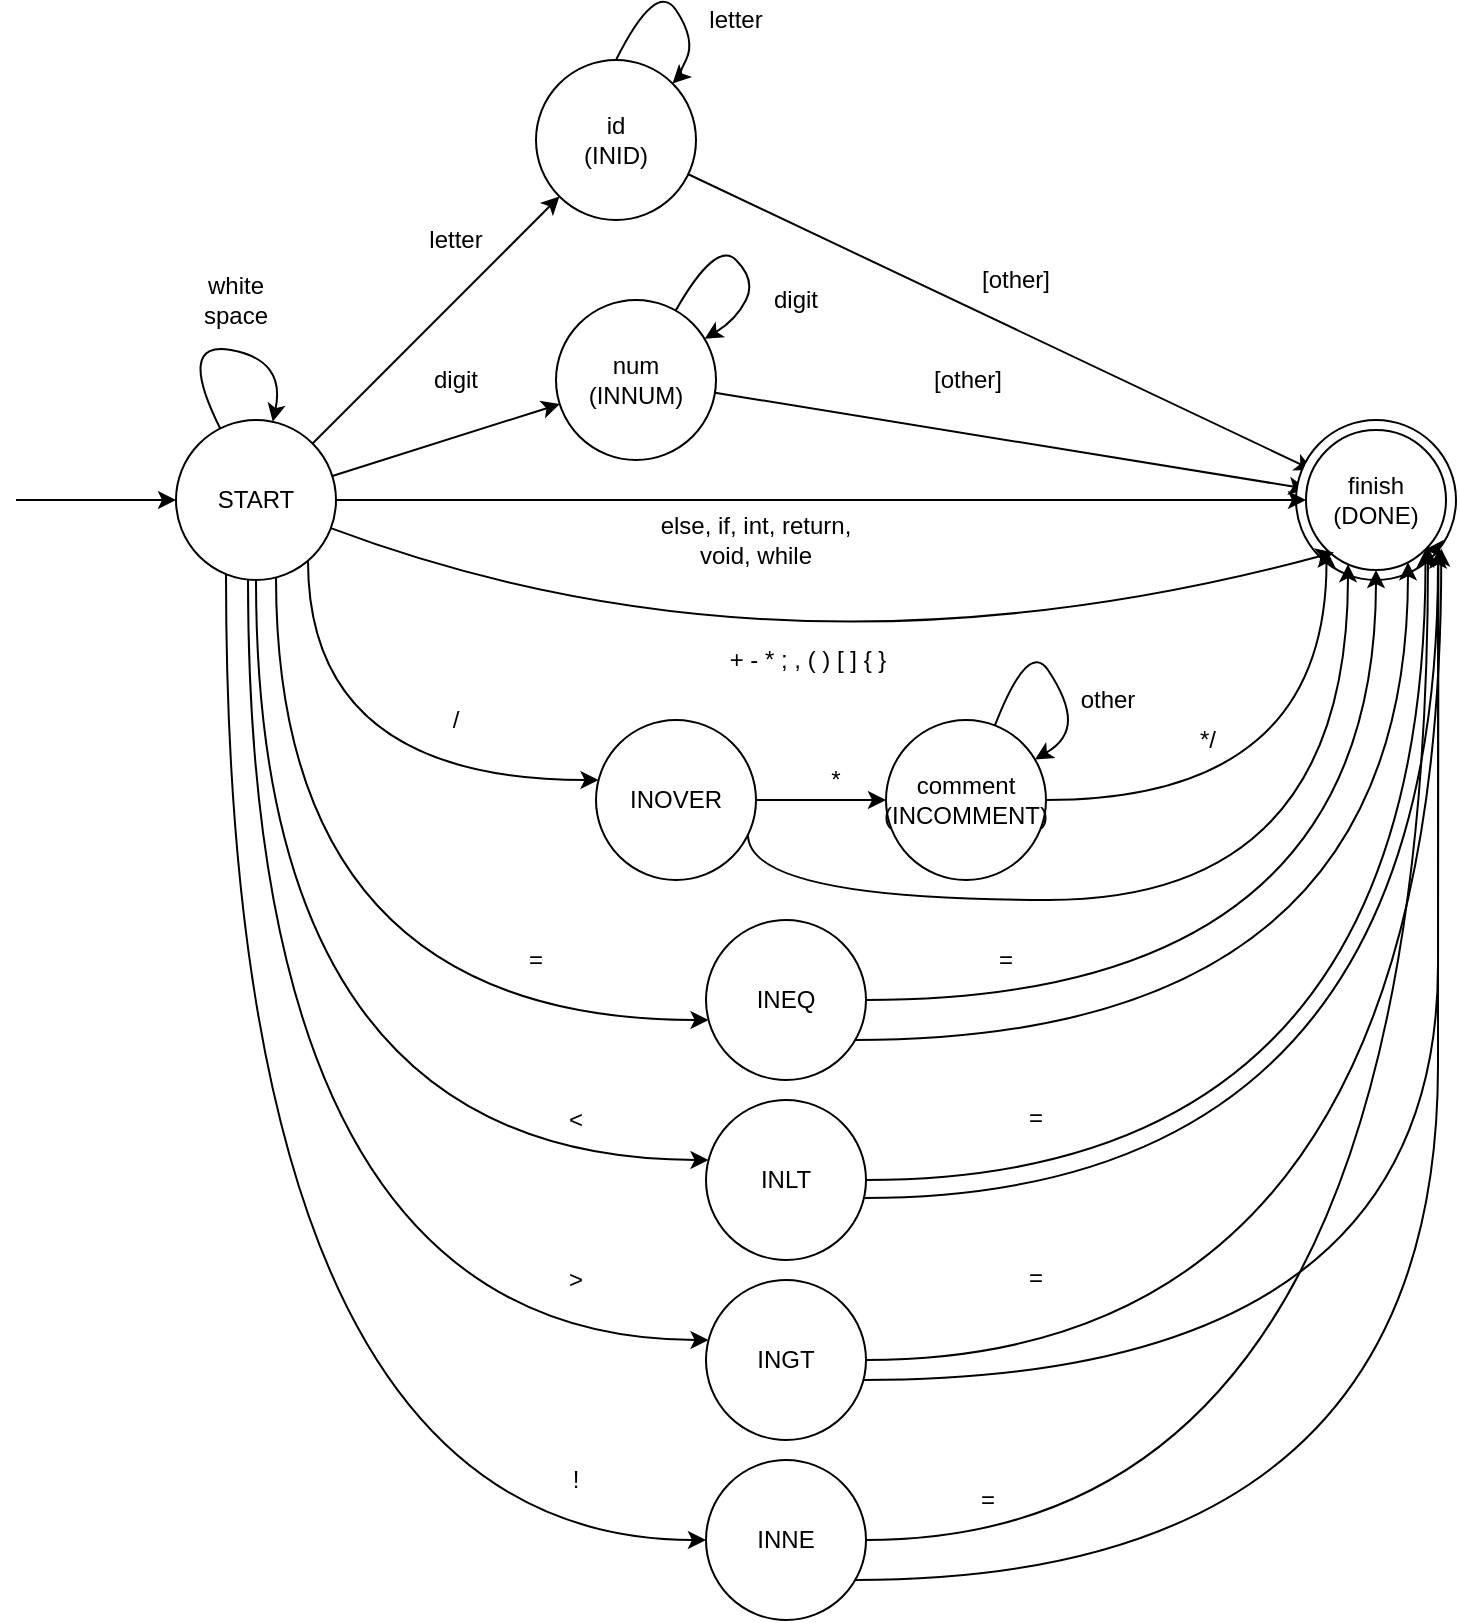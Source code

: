 <mxfile version="14.5.8" type="device"><diagram id="COVd2Aw3yS-YNHLWiAo8" name="Page-1"><mxGraphModel dx="977" dy="583" grid="1" gridSize="10" guides="1" tooltips="1" connect="1" arrows="1" fold="1" page="1" pageScale="1" pageWidth="827" pageHeight="1169" math="0" shadow="0"><root><mxCell id="0"/><mxCell id="1" parent="0"/><mxCell id="JgCLwkBe0orHtZCBK2B7-5" style="rounded=0;orthogonalLoop=1;jettySize=auto;html=1;" parent="1" source="JgCLwkBe0orHtZCBK2B7-1" target="JgCLwkBe0orHtZCBK2B7-4" edge="1"><mxGeometry relative="1" as="geometry"/></mxCell><mxCell id="JgCLwkBe0orHtZCBK2B7-12" style="rounded=0;orthogonalLoop=1;jettySize=auto;html=1;shadow=0;strokeColor=none;" parent="1" source="JgCLwkBe0orHtZCBK2B7-1" target="JgCLwkBe0orHtZCBK2B7-11" edge="1"><mxGeometry relative="1" as="geometry"/></mxCell><mxCell id="JgCLwkBe0orHtZCBK2B7-13" style="edgeStyle=none;rounded=0;orthogonalLoop=1;jettySize=auto;html=1;shadow=0;" parent="1" source="JgCLwkBe0orHtZCBK2B7-1" target="JgCLwkBe0orHtZCBK2B7-11" edge="1"><mxGeometry relative="1" as="geometry"/></mxCell><mxCell id="ZmAOfO6PW6xix_mwSrRn-2" style="edgeStyle=orthogonalEdgeStyle;rounded=0;orthogonalLoop=1;jettySize=auto;html=1;curved=1;" parent="1" source="JgCLwkBe0orHtZCBK2B7-1" target="ZmAOfO6PW6xix_mwSrRn-1" edge="1"><mxGeometry relative="1" as="geometry"><Array as="points"><mxPoint x="186" y="550"/></Array></mxGeometry></mxCell><mxCell id="JgCLwkBe0orHtZCBK2B7-1" value="START" style="ellipse;whiteSpace=wrap;html=1;aspect=fixed;" parent="1" vertex="1"><mxGeometry x="120" y="370" width="80" height="80" as="geometry"/></mxCell><mxCell id="JgCLwkBe0orHtZCBK2B7-2" value="" style="endArrow=classic;html=1;" parent="1" target="JgCLwkBe0orHtZCBK2B7-1" edge="1"><mxGeometry width="50" height="50" relative="1" as="geometry"><mxPoint x="40" y="410" as="sourcePoint"/><mxPoint x="430" y="470" as="targetPoint"/></mxGeometry></mxCell><mxCell id="JgCLwkBe0orHtZCBK2B7-38" style="edgeStyle=none;rounded=0;orthogonalLoop=1;jettySize=auto;html=1;shadow=0;" parent="1" source="JgCLwkBe0orHtZCBK2B7-4" target="JgCLwkBe0orHtZCBK2B7-31" edge="1"><mxGeometry relative="1" as="geometry"/></mxCell><mxCell id="JgCLwkBe0orHtZCBK2B7-4" value="id&lt;br&gt;(INID)" style="ellipse;whiteSpace=wrap;html=1;aspect=fixed;" parent="1" vertex="1"><mxGeometry x="300" y="190" width="80" height="80" as="geometry"/></mxCell><mxCell id="JgCLwkBe0orHtZCBK2B7-7" value="letter" style="text;html=1;strokeColor=none;fillColor=none;align=center;verticalAlign=middle;whiteSpace=wrap;rounded=0;" parent="1" vertex="1"><mxGeometry x="240" y="270" width="40" height="20" as="geometry"/></mxCell><mxCell id="JgCLwkBe0orHtZCBK2B7-9" value="" style="curved=1;endArrow=classic;html=1;shadow=0;exitX=0.5;exitY=0;exitDx=0;exitDy=0;" parent="1" source="JgCLwkBe0orHtZCBK2B7-4" target="JgCLwkBe0orHtZCBK2B7-4" edge="1"><mxGeometry width="50" height="50" relative="1" as="geometry"><mxPoint x="440" y="310" as="sourcePoint"/><mxPoint x="490" y="260" as="targetPoint"/><Array as="points"><mxPoint x="360" y="150"/><mxPoint x="380" y="180"/><mxPoint x="370" y="200"/></Array></mxGeometry></mxCell><mxCell id="JgCLwkBe0orHtZCBK2B7-10" value="letter" style="text;html=1;strokeColor=none;fillColor=none;align=center;verticalAlign=middle;whiteSpace=wrap;rounded=0;" parent="1" vertex="1"><mxGeometry x="380" y="160" width="40" height="20" as="geometry"/></mxCell><mxCell id="JgCLwkBe0orHtZCBK2B7-40" style="edgeStyle=none;rounded=0;orthogonalLoop=1;jettySize=auto;html=1;shadow=0;" parent="1" source="JgCLwkBe0orHtZCBK2B7-11" target="JgCLwkBe0orHtZCBK2B7-31" edge="1"><mxGeometry relative="1" as="geometry"/></mxCell><mxCell id="JgCLwkBe0orHtZCBK2B7-11" value="num&lt;br&gt;(INNUM)" style="ellipse;whiteSpace=wrap;html=1;aspect=fixed;" parent="1" vertex="1"><mxGeometry x="310" y="310" width="80" height="80" as="geometry"/></mxCell><mxCell id="JgCLwkBe0orHtZCBK2B7-14" value="digit" style="text;html=1;strokeColor=none;fillColor=none;align=center;verticalAlign=middle;whiteSpace=wrap;rounded=0;" parent="1" vertex="1"><mxGeometry x="240" y="340" width="40" height="20" as="geometry"/></mxCell><mxCell id="JgCLwkBe0orHtZCBK2B7-16" value="" style="curved=1;endArrow=classic;html=1;shadow=0;" parent="1" source="JgCLwkBe0orHtZCBK2B7-11" target="JgCLwkBe0orHtZCBK2B7-11" edge="1"><mxGeometry width="50" height="50" relative="1" as="geometry"><mxPoint x="370" y="310" as="sourcePoint"/><mxPoint x="398.284" y="321.716" as="targetPoint"/><Array as="points"><mxPoint x="390" y="280"/><mxPoint x="410" y="300"/><mxPoint x="400" y="320"/></Array></mxGeometry></mxCell><mxCell id="JgCLwkBe0orHtZCBK2B7-17" value="digit" style="text;html=1;strokeColor=none;fillColor=none;align=center;verticalAlign=middle;whiteSpace=wrap;rounded=0;" parent="1" vertex="1"><mxGeometry x="410" y="300" width="40" height="20" as="geometry"/></mxCell><mxCell id="JgCLwkBe0orHtZCBK2B7-21" value="else, if, int, return, void, while" style="text;html=1;strokeColor=none;fillColor=none;align=center;verticalAlign=middle;whiteSpace=wrap;rounded=0;" parent="1" vertex="1"><mxGeometry x="355" y="420" width="110" height="20" as="geometry"/></mxCell><mxCell id="JgCLwkBe0orHtZCBK2B7-32" value="" style="group" parent="1" vertex="1" connectable="0"><mxGeometry x="680" y="370" width="80" height="80" as="geometry"/></mxCell><mxCell id="JgCLwkBe0orHtZCBK2B7-30" value="finish" style="ellipse;whiteSpace=wrap;html=1;aspect=fixed;" parent="JgCLwkBe0orHtZCBK2B7-32" vertex="1"><mxGeometry width="80" height="80" as="geometry"/></mxCell><mxCell id="JgCLwkBe0orHtZCBK2B7-31" value="finish&lt;br&gt;(DONE)" style="ellipse;whiteSpace=wrap;html=1;aspect=fixed;" parent="JgCLwkBe0orHtZCBK2B7-32" vertex="1"><mxGeometry x="5" y="5" width="70" height="70" as="geometry"/></mxCell><mxCell id="JgCLwkBe0orHtZCBK2B7-34" value="+ - * ; , ( ) [ ] { }" style="text;html=1;strokeColor=none;fillColor=none;align=center;verticalAlign=middle;whiteSpace=wrap;rounded=0;" parent="1" vertex="1"><mxGeometry x="376" y="480" width="120" height="20" as="geometry"/></mxCell><mxCell id="JgCLwkBe0orHtZCBK2B7-35" value="white space" style="text;html=1;strokeColor=none;fillColor=none;align=center;verticalAlign=middle;whiteSpace=wrap;rounded=0;" parent="1" vertex="1"><mxGeometry x="130" y="300" width="40" height="20" as="geometry"/></mxCell><mxCell id="JgCLwkBe0orHtZCBK2B7-37" value="" style="curved=1;endArrow=classic;html=1;shadow=0;" parent="1" source="JgCLwkBe0orHtZCBK2B7-1" target="JgCLwkBe0orHtZCBK2B7-1" edge="1"><mxGeometry width="50" height="50" relative="1" as="geometry"><mxPoint x="410" y="510" as="sourcePoint"/><mxPoint x="460" y="460" as="targetPoint"/><Array as="points"><mxPoint x="120" y="330"/><mxPoint x="175" y="340"/></Array></mxGeometry></mxCell><mxCell id="JgCLwkBe0orHtZCBK2B7-39" value="[other]" style="text;html=1;strokeColor=none;fillColor=none;align=center;verticalAlign=middle;whiteSpace=wrap;rounded=0;" parent="1" vertex="1"><mxGeometry x="520" y="290" width="40" height="20" as="geometry"/></mxCell><mxCell id="JgCLwkBe0orHtZCBK2B7-41" style="edgeStyle=none;rounded=0;orthogonalLoop=1;jettySize=auto;html=1;exitX=0.5;exitY=0;exitDx=0;exitDy=0;shadow=0;" parent="1" source="JgCLwkBe0orHtZCBK2B7-39" target="JgCLwkBe0orHtZCBK2B7-39" edge="1"><mxGeometry relative="1" as="geometry"/></mxCell><mxCell id="JgCLwkBe0orHtZCBK2B7-44" value="[other]" style="text;html=1;strokeColor=none;fillColor=none;align=center;verticalAlign=middle;whiteSpace=wrap;rounded=0;" parent="1" vertex="1"><mxGeometry x="496" y="340" width="40" height="20" as="geometry"/></mxCell><mxCell id="JgCLwkBe0orHtZCBK2B7-50" value="" style="curved=1;endArrow=classic;html=1;shadow=0;" parent="1" source="JgCLwkBe0orHtZCBK2B7-1" target="JgCLwkBe0orHtZCBK2B7-31" edge="1"><mxGeometry width="50" height="50" relative="1" as="geometry"><mxPoint x="400" y="470" as="sourcePoint"/><mxPoint x="450" y="420" as="targetPoint"/><Array as="points"/></mxGeometry></mxCell><mxCell id="ZmAOfO6PW6xix_mwSrRn-21" style="rounded=0;orthogonalLoop=1;jettySize=auto;html=1;" parent="1" source="ZmAOfO6PW6xix_mwSrRn-1" target="ZmAOfO6PW6xix_mwSrRn-17" edge="1"><mxGeometry relative="1" as="geometry"/></mxCell><mxCell id="ZmAOfO6PW6xix_mwSrRn-24" style="edgeStyle=orthogonalEdgeStyle;rounded=0;orthogonalLoop=1;jettySize=auto;html=1;curved=1;" parent="1" source="ZmAOfO6PW6xix_mwSrRn-1" target="JgCLwkBe0orHtZCBK2B7-31" edge="1"><mxGeometry relative="1" as="geometry"><Array as="points"><mxPoint x="406" y="610"/><mxPoint x="706" y="610"/></Array></mxGeometry></mxCell><mxCell id="ZmAOfO6PW6xix_mwSrRn-1" value="INOVER" style="ellipse;whiteSpace=wrap;html=1;aspect=fixed;" parent="1" vertex="1"><mxGeometry x="330" y="520" width="80" height="80" as="geometry"/></mxCell><mxCell id="ZmAOfO6PW6xix_mwSrRn-3" value="/" style="text;html=1;strokeColor=none;fillColor=none;align=center;verticalAlign=middle;whiteSpace=wrap;rounded=0;" parent="1" vertex="1"><mxGeometry x="240" y="510" width="40" height="20" as="geometry"/></mxCell><mxCell id="ZmAOfO6PW6xix_mwSrRn-26" style="edgeStyle=orthogonalEdgeStyle;curved=1;rounded=0;orthogonalLoop=1;jettySize=auto;html=1;" parent="1" source="ZmAOfO6PW6xix_mwSrRn-4" target="JgCLwkBe0orHtZCBK2B7-31" edge="1"><mxGeometry relative="1" as="geometry"/></mxCell><mxCell id="ZmAOfO6PW6xix_mwSrRn-28" style="edgeStyle=orthogonalEdgeStyle;curved=1;rounded=0;orthogonalLoop=1;jettySize=auto;html=1;" parent="1" source="ZmAOfO6PW6xix_mwSrRn-4" target="JgCLwkBe0orHtZCBK2B7-31" edge="1"><mxGeometry relative="1" as="geometry"><mxPoint x="736" y="460" as="targetPoint"/><Array as="points"><mxPoint x="736" y="680"/></Array></mxGeometry></mxCell><mxCell id="ZmAOfO6PW6xix_mwSrRn-4" value="INEQ" style="ellipse;whiteSpace=wrap;html=1;aspect=fixed;" parent="1" vertex="1"><mxGeometry x="385" y="620" width="80" height="80" as="geometry"/></mxCell><mxCell id="ZmAOfO6PW6xix_mwSrRn-5" style="edgeStyle=orthogonalEdgeStyle;rounded=0;orthogonalLoop=1;jettySize=auto;html=1;curved=1;" parent="1" source="JgCLwkBe0orHtZCBK2B7-1" target="ZmAOfO6PW6xix_mwSrRn-4" edge="1"><mxGeometry relative="1" as="geometry"><mxPoint x="144.73" y="480.001" as="sourcePoint"/><mxPoint x="340.0" y="643.34" as="targetPoint"/><Array as="points"><mxPoint x="170" y="670"/></Array></mxGeometry></mxCell><mxCell id="ZmAOfO6PW6xix_mwSrRn-6" value="=" style="text;html=1;strokeColor=none;fillColor=none;align=center;verticalAlign=middle;whiteSpace=wrap;rounded=0;" parent="1" vertex="1"><mxGeometry x="280" y="630" width="40" height="20" as="geometry"/></mxCell><mxCell id="ZmAOfO6PW6xix_mwSrRn-7" value="INLT" style="ellipse;whiteSpace=wrap;html=1;aspect=fixed;" parent="1" vertex="1"><mxGeometry x="385" y="710" width="80" height="80" as="geometry"/></mxCell><mxCell id="ZmAOfO6PW6xix_mwSrRn-8" style="edgeStyle=orthogonalEdgeStyle;rounded=0;orthogonalLoop=1;jettySize=auto;html=1;curved=1;exitX=0.5;exitY=1;exitDx=0;exitDy=0;" parent="1" source="JgCLwkBe0orHtZCBK2B7-1" target="ZmAOfO6PW6xix_mwSrRn-7" edge="1"><mxGeometry relative="1" as="geometry"><mxPoint x="145" y="550.001" as="sourcePoint"/><mxPoint x="340.0" y="746.26" as="targetPoint"/><Array as="points"><mxPoint x="160" y="740"/></Array></mxGeometry></mxCell><mxCell id="ZmAOfO6PW6xix_mwSrRn-9" value="&amp;lt;" style="text;html=1;strokeColor=none;fillColor=none;align=center;verticalAlign=middle;whiteSpace=wrap;rounded=0;" parent="1" vertex="1"><mxGeometry x="300" y="710" width="40" height="20" as="geometry"/></mxCell><mxCell id="ZmAOfO6PW6xix_mwSrRn-10" value="INGT" style="ellipse;whiteSpace=wrap;html=1;aspect=fixed;" parent="1" vertex="1"><mxGeometry x="385" y="800" width="80" height="80" as="geometry"/></mxCell><mxCell id="ZmAOfO6PW6xix_mwSrRn-11" style="edgeStyle=orthogonalEdgeStyle;rounded=0;orthogonalLoop=1;jettySize=auto;html=1;curved=1;" parent="1" source="JgCLwkBe0orHtZCBK2B7-1" target="ZmAOfO6PW6xix_mwSrRn-10" edge="1"><mxGeometry relative="1" as="geometry"><mxPoint x="145" y="660.001" as="sourcePoint"/><mxPoint x="340.0" y="856.26" as="targetPoint"/><Array as="points"><mxPoint x="156" y="830"/></Array></mxGeometry></mxCell><mxCell id="ZmAOfO6PW6xix_mwSrRn-12" value="&amp;gt;" style="text;html=1;strokeColor=none;fillColor=none;align=center;verticalAlign=middle;whiteSpace=wrap;rounded=0;" parent="1" vertex="1"><mxGeometry x="300" y="790" width="40" height="20" as="geometry"/></mxCell><mxCell id="ZmAOfO6PW6xix_mwSrRn-13" value="INNE" style="ellipse;whiteSpace=wrap;html=1;aspect=fixed;" parent="1" vertex="1"><mxGeometry x="385" y="890.0" width="80" height="80" as="geometry"/></mxCell><mxCell id="ZmAOfO6PW6xix_mwSrRn-14" style="edgeStyle=orthogonalEdgeStyle;rounded=0;orthogonalLoop=1;jettySize=auto;html=1;curved=1;" parent="1" source="JgCLwkBe0orHtZCBK2B7-1" target="ZmAOfO6PW6xix_mwSrRn-13" edge="1"><mxGeometry relative="1" as="geometry"><mxPoint x="145" y="760.001" as="sourcePoint"/><mxPoint x="340.0" y="956.26" as="targetPoint"/><Array as="points"><mxPoint x="145" y="930"/></Array></mxGeometry></mxCell><mxCell id="ZmAOfO6PW6xix_mwSrRn-15" value="!" style="text;html=1;strokeColor=none;fillColor=none;align=center;verticalAlign=middle;whiteSpace=wrap;rounded=0;" parent="1" vertex="1"><mxGeometry x="300" y="890.0" width="40" height="20" as="geometry"/></mxCell><mxCell id="ZmAOfO6PW6xix_mwSrRn-16" value="" style="curved=1;endArrow=classic;html=1;shadow=0;" parent="1" source="JgCLwkBe0orHtZCBK2B7-1" edge="1"><mxGeometry width="50" height="50" relative="1" as="geometry"><mxPoint x="198.284" y="448.284" as="sourcePoint"/><mxPoint x="698.973" y="436.196" as="targetPoint"/><Array as="points"><mxPoint x="426" y="510"/></Array></mxGeometry></mxCell><mxCell id="ZmAOfO6PW6xix_mwSrRn-41" style="edgeStyle=orthogonalEdgeStyle;curved=1;rounded=0;orthogonalLoop=1;jettySize=auto;html=1;entryX=0;entryY=1;entryDx=0;entryDy=0;" parent="1" source="ZmAOfO6PW6xix_mwSrRn-17" target="JgCLwkBe0orHtZCBK2B7-31" edge="1"><mxGeometry relative="1" as="geometry"/></mxCell><mxCell id="ZmAOfO6PW6xix_mwSrRn-17" value="comment&lt;br&gt;(INCOMMENT)" style="ellipse;whiteSpace=wrap;html=1;aspect=fixed;" parent="1" vertex="1"><mxGeometry x="475" y="520" width="80" height="80" as="geometry"/></mxCell><mxCell id="ZmAOfO6PW6xix_mwSrRn-18" value="" style="curved=1;endArrow=classic;html=1;shadow=0;" parent="1" source="ZmAOfO6PW6xix_mwSrRn-17" target="ZmAOfO6PW6xix_mwSrRn-17" edge="1"><mxGeometry width="50" height="50" relative="1" as="geometry"><mxPoint x="521.607" y="509.271" as="sourcePoint"/><mxPoint x="535.456" y="533.424" as="targetPoint"/><Array as="points"><mxPoint x="546" y="480"/><mxPoint x="566" y="510"/><mxPoint x="566" y="530"/></Array></mxGeometry></mxCell><mxCell id="ZmAOfO6PW6xix_mwSrRn-19" value="other" style="text;html=1;strokeColor=none;fillColor=none;align=center;verticalAlign=middle;whiteSpace=wrap;rounded=0;" parent="1" vertex="1"><mxGeometry x="566" y="500" width="40" height="20" as="geometry"/></mxCell><mxCell id="ZmAOfO6PW6xix_mwSrRn-22" value="*" style="text;html=1;strokeColor=none;fillColor=none;align=center;verticalAlign=middle;whiteSpace=wrap;rounded=0;" parent="1" vertex="1"><mxGeometry x="430" y="540" width="40" height="20" as="geometry"/></mxCell><mxCell id="ZmAOfO6PW6xix_mwSrRn-27" value="=" style="text;html=1;strokeColor=none;fillColor=none;align=center;verticalAlign=middle;whiteSpace=wrap;rounded=0;" parent="1" vertex="1"><mxGeometry x="515" y="630" width="40" height="20" as="geometry"/></mxCell><mxCell id="ZmAOfO6PW6xix_mwSrRn-31" style="edgeStyle=orthogonalEdgeStyle;curved=1;rounded=0;orthogonalLoop=1;jettySize=auto;html=1;entryX=1;entryY=1;entryDx=0;entryDy=0;" parent="1" source="ZmAOfO6PW6xix_mwSrRn-7" target="JgCLwkBe0orHtZCBK2B7-31" edge="1"><mxGeometry relative="1" as="geometry"><mxPoint x="480.36" y="738.87" as="sourcePoint"/><mxPoint x="735.36" y="523.87" as="targetPoint"/></mxGeometry></mxCell><mxCell id="ZmAOfO6PW6xix_mwSrRn-32" style="edgeStyle=orthogonalEdgeStyle;curved=1;rounded=0;orthogonalLoop=1;jettySize=auto;html=1;" parent="1" source="ZmAOfO6PW6xix_mwSrRn-7" target="JgCLwkBe0orHtZCBK2B7-30" edge="1"><mxGeometry relative="1" as="geometry"><mxPoint x="751.36" y="519.999" as="targetPoint"/><mxPoint x="475.001" y="758.87" as="sourcePoint"/><Array as="points"><mxPoint x="751" y="759"/></Array></mxGeometry></mxCell><mxCell id="ZmAOfO6PW6xix_mwSrRn-33" value="=" style="text;html=1;strokeColor=none;fillColor=none;align=center;verticalAlign=middle;whiteSpace=wrap;rounded=0;" parent="1" vertex="1"><mxGeometry x="530.36" y="708.87" width="40" height="20" as="geometry"/></mxCell><mxCell id="ZmAOfO6PW6xix_mwSrRn-34" style="edgeStyle=orthogonalEdgeStyle;curved=1;rounded=0;orthogonalLoop=1;jettySize=auto;html=1;entryX=0.966;entryY=0.847;entryDx=0;entryDy=0;entryPerimeter=0;" parent="1" source="ZmAOfO6PW6xix_mwSrRn-10" target="JgCLwkBe0orHtZCBK2B7-31" edge="1"><mxGeometry relative="1" as="geometry"><mxPoint x="480.36" y="819.44" as="sourcePoint"/><mxPoint x="735.36" y="604.44" as="targetPoint"/></mxGeometry></mxCell><mxCell id="ZmAOfO6PW6xix_mwSrRn-35" style="edgeStyle=orthogonalEdgeStyle;curved=1;rounded=0;orthogonalLoop=1;jettySize=auto;html=1;entryX=1;entryY=1;entryDx=0;entryDy=0;" parent="1" source="ZmAOfO6PW6xix_mwSrRn-10" target="JgCLwkBe0orHtZCBK2B7-31" edge="1"><mxGeometry relative="1" as="geometry"><mxPoint x="751.36" y="600.569" as="targetPoint"/><mxPoint x="475.001" y="839.44" as="sourcePoint"/><Array as="points"><mxPoint x="751" y="850"/><mxPoint x="751" y="435"/></Array></mxGeometry></mxCell><mxCell id="ZmAOfO6PW6xix_mwSrRn-36" value="=" style="text;html=1;strokeColor=none;fillColor=none;align=center;verticalAlign=middle;whiteSpace=wrap;rounded=0;" parent="1" vertex="1"><mxGeometry x="530.36" y="789.44" width="40" height="20" as="geometry"/></mxCell><mxCell id="ZmAOfO6PW6xix_mwSrRn-38" style="edgeStyle=orthogonalEdgeStyle;curved=1;rounded=0;orthogonalLoop=1;jettySize=auto;html=1;" parent="1" source="ZmAOfO6PW6xix_mwSrRn-13" target="JgCLwkBe0orHtZCBK2B7-31" edge="1"><mxGeometry relative="1" as="geometry"><mxPoint x="480.36" y="899.44" as="sourcePoint"/><mxPoint x="735.36" y="684.44" as="targetPoint"/><Array as="points"><mxPoint x="746" y="930"/></Array></mxGeometry></mxCell><mxCell id="ZmAOfO6PW6xix_mwSrRn-39" style="edgeStyle=orthogonalEdgeStyle;curved=1;rounded=0;orthogonalLoop=1;jettySize=auto;html=1;entryX=1;entryY=1;entryDx=0;entryDy=0;" parent="1" source="ZmAOfO6PW6xix_mwSrRn-13" target="JgCLwkBe0orHtZCBK2B7-31" edge="1"><mxGeometry relative="1" as="geometry"><mxPoint x="751.36" y="680.569" as="targetPoint"/><mxPoint x="475.001" y="919.44" as="sourcePoint"/><Array as="points"><mxPoint x="751" y="950"/><mxPoint x="751" y="435"/></Array></mxGeometry></mxCell><mxCell id="ZmAOfO6PW6xix_mwSrRn-40" value="=" style="text;html=1;strokeColor=none;fillColor=none;align=center;verticalAlign=middle;whiteSpace=wrap;rounded=0;" parent="1" vertex="1"><mxGeometry x="506" y="900" width="40" height="20" as="geometry"/></mxCell><mxCell id="ZmAOfO6PW6xix_mwSrRn-42" value="*/" style="text;html=1;strokeColor=none;fillColor=none;align=center;verticalAlign=middle;whiteSpace=wrap;rounded=0;" parent="1" vertex="1"><mxGeometry x="616" y="520" width="40" height="20" as="geometry"/></mxCell></root></mxGraphModel></diagram></mxfile>